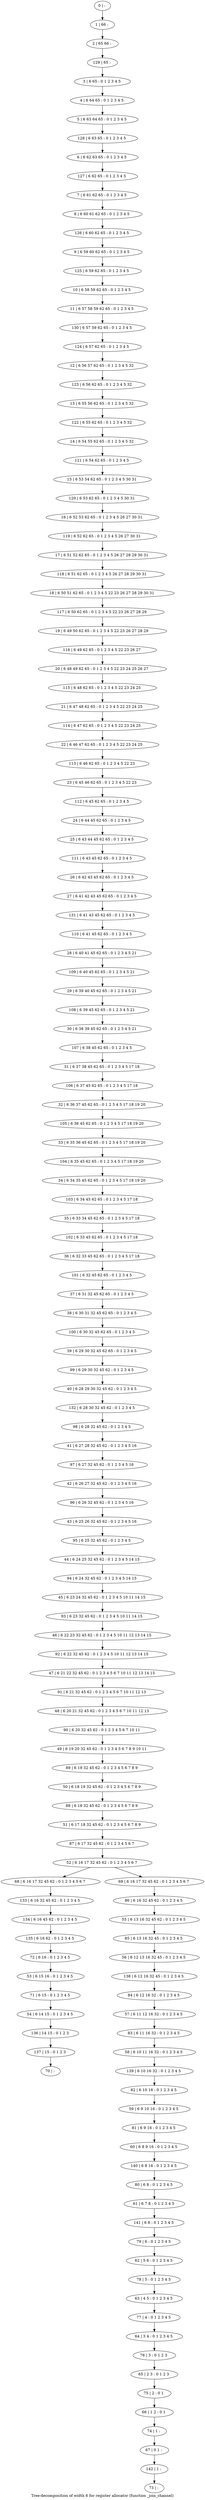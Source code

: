 digraph G {
graph [label="Tree-decomposition of width 6 for register allocator (function _join_channel)"]
0[label="0 | : "];
1[label="1 | 66 : "];
2[label="2 | 65 66 : "];
3[label="3 | 6 65 : 0 1 2 3 4 5 "];
4[label="4 | 6 64 65 : 0 1 2 3 4 5 "];
5[label="5 | 6 63 64 65 : 0 1 2 3 4 5 "];
6[label="6 | 6 62 63 65 : 0 1 2 3 4 5 "];
7[label="7 | 6 61 62 65 : 0 1 2 3 4 5 "];
8[label="8 | 6 60 61 62 65 : 0 1 2 3 4 5 "];
9[label="9 | 6 59 60 62 65 : 0 1 2 3 4 5 "];
10[label="10 | 6 58 59 62 65 : 0 1 2 3 4 5 "];
11[label="11 | 6 57 58 59 62 65 : 0 1 2 3 4 5 "];
12[label="12 | 6 56 57 62 65 : 0 1 2 3 4 5 32 "];
13[label="13 | 6 55 56 62 65 : 0 1 2 3 4 5 32 "];
14[label="14 | 6 54 55 62 65 : 0 1 2 3 4 5 32 "];
15[label="15 | 6 53 54 62 65 : 0 1 2 3 4 5 30 31 "];
16[label="16 | 6 52 53 62 65 : 0 1 2 3 4 5 26 27 30 31 "];
17[label="17 | 6 51 52 62 65 : 0 1 2 3 4 5 26 27 28 29 30 31 "];
18[label="18 | 6 50 51 62 65 : 0 1 2 3 4 5 22 23 26 27 28 29 30 31 "];
19[label="19 | 6 49 50 62 65 : 0 1 2 3 4 5 22 23 26 27 28 29 "];
20[label="20 | 6 48 49 62 65 : 0 1 2 3 4 5 22 23 24 25 26 27 "];
21[label="21 | 6 47 48 62 65 : 0 1 2 3 4 5 22 23 24 25 "];
22[label="22 | 6 46 47 62 65 : 0 1 2 3 4 5 22 23 24 25 "];
23[label="23 | 6 45 46 62 65 : 0 1 2 3 4 5 22 23 "];
24[label="24 | 6 44 45 62 65 : 0 1 2 3 4 5 "];
25[label="25 | 6 43 44 45 62 65 : 0 1 2 3 4 5 "];
26[label="26 | 6 42 43 45 62 65 : 0 1 2 3 4 5 "];
27[label="27 | 6 41 42 43 45 62 65 : 0 1 2 3 4 5 "];
28[label="28 | 6 40 41 45 62 65 : 0 1 2 3 4 5 21 "];
29[label="29 | 6 39 40 45 62 65 : 0 1 2 3 4 5 21 "];
30[label="30 | 6 38 39 45 62 65 : 0 1 2 3 4 5 21 "];
31[label="31 | 6 37 38 45 62 65 : 0 1 2 3 4 5 17 18 "];
32[label="32 | 6 36 37 45 62 65 : 0 1 2 3 4 5 17 18 19 20 "];
33[label="33 | 6 35 36 45 62 65 : 0 1 2 3 4 5 17 18 19 20 "];
34[label="34 | 6 34 35 45 62 65 : 0 1 2 3 4 5 17 18 19 20 "];
35[label="35 | 6 33 34 45 62 65 : 0 1 2 3 4 5 17 18 "];
36[label="36 | 6 32 33 45 62 65 : 0 1 2 3 4 5 17 18 "];
37[label="37 | 6 31 32 45 62 65 : 0 1 2 3 4 5 "];
38[label="38 | 6 30 31 32 45 62 65 : 0 1 2 3 4 5 "];
39[label="39 | 6 29 30 32 45 62 65 : 0 1 2 3 4 5 "];
40[label="40 | 6 28 29 30 32 45 62 : 0 1 2 3 4 5 "];
41[label="41 | 6 27 28 32 45 62 : 0 1 2 3 4 5 16 "];
42[label="42 | 6 26 27 32 45 62 : 0 1 2 3 4 5 16 "];
43[label="43 | 6 25 26 32 45 62 : 0 1 2 3 4 5 16 "];
44[label="44 | 6 24 25 32 45 62 : 0 1 2 3 4 5 14 15 "];
45[label="45 | 6 23 24 32 45 62 : 0 1 2 3 4 5 10 11 14 15 "];
46[label="46 | 6 22 23 32 45 62 : 0 1 2 3 4 5 10 11 12 13 14 15 "];
47[label="47 | 6 21 22 32 45 62 : 0 1 2 3 4 5 6 7 10 11 12 13 14 15 "];
48[label="48 | 6 20 21 32 45 62 : 0 1 2 3 4 5 6 7 10 11 12 13 "];
49[label="49 | 6 19 20 32 45 62 : 0 1 2 3 4 5 6 7 8 9 10 11 "];
50[label="50 | 6 18 19 32 45 62 : 0 1 2 3 4 5 6 7 8 9 "];
51[label="51 | 6 17 18 32 45 62 : 0 1 2 3 4 5 6 7 8 9 "];
52[label="52 | 6 16 17 32 45 62 : 0 1 2 3 4 5 6 7 "];
53[label="53 | 6 15 16 : 0 1 2 3 4 5 "];
54[label="54 | 6 14 15 : 0 1 2 3 4 5 "];
55[label="55 | 6 13 16 32 45 62 : 0 1 2 3 4 5 "];
56[label="56 | 6 12 13 16 32 45 : 0 1 2 3 4 5 "];
57[label="57 | 6 11 12 16 32 : 0 1 2 3 4 5 "];
58[label="58 | 6 10 11 16 32 : 0 1 2 3 4 5 "];
59[label="59 | 6 9 10 16 : 0 1 2 3 4 5 "];
60[label="60 | 6 8 9 16 : 0 1 2 3 4 5 "];
61[label="61 | 6 7 8 : 0 1 2 3 4 5 "];
62[label="62 | 5 6 : 0 1 2 3 4 5 "];
63[label="63 | 4 5 : 0 1 2 3 4 5 "];
64[label="64 | 3 4 : 0 1 2 3 4 5 "];
65[label="65 | 2 3 : 0 1 2 3 "];
66[label="66 | 1 2 : 0 1 "];
67[label="67 | 0 1 : "];
68[label="68 | 6 16 17 32 45 62 : 0 1 2 3 4 5 6 7 "];
69[label="69 | 6 16 17 32 45 62 : 0 1 2 3 4 5 6 7 "];
70[label="70 | : "];
71[label="71 | 6 15 : 0 1 2 3 4 5 "];
72[label="72 | 6 16 : 0 1 2 3 4 5 "];
73[label="73 | : "];
74[label="74 | 1 : "];
75[label="75 | 2 : 0 1 "];
76[label="76 | 3 : 0 1 2 3 "];
77[label="77 | 4 : 0 1 2 3 4 5 "];
78[label="78 | 5 : 0 1 2 3 4 5 "];
79[label="79 | 6 : 0 1 2 3 4 5 "];
80[label="80 | 6 8 : 0 1 2 3 4 5 "];
81[label="81 | 6 9 16 : 0 1 2 3 4 5 "];
82[label="82 | 6 10 16 : 0 1 2 3 4 5 "];
83[label="83 | 6 11 16 32 : 0 1 2 3 4 5 "];
84[label="84 | 6 12 16 32 : 0 1 2 3 4 5 "];
85[label="85 | 6 13 16 32 45 : 0 1 2 3 4 5 "];
86[label="86 | 6 16 32 45 62 : 0 1 2 3 4 5 "];
87[label="87 | 6 17 32 45 62 : 0 1 2 3 4 5 6 7 "];
88[label="88 | 6 18 32 45 62 : 0 1 2 3 4 5 6 7 8 9 "];
89[label="89 | 6 19 32 45 62 : 0 1 2 3 4 5 6 7 8 9 "];
90[label="90 | 6 20 32 45 62 : 0 1 2 3 4 5 6 7 10 11 "];
91[label="91 | 6 21 32 45 62 : 0 1 2 3 4 5 6 7 10 11 12 13 "];
92[label="92 | 6 22 32 45 62 : 0 1 2 3 4 5 10 11 12 13 14 15 "];
93[label="93 | 6 23 32 45 62 : 0 1 2 3 4 5 10 11 14 15 "];
94[label="94 | 6 24 32 45 62 : 0 1 2 3 4 5 14 15 "];
95[label="95 | 6 25 32 45 62 : 0 1 2 3 4 5 "];
96[label="96 | 6 26 32 45 62 : 0 1 2 3 4 5 16 "];
97[label="97 | 6 27 32 45 62 : 0 1 2 3 4 5 16 "];
98[label="98 | 6 28 32 45 62 : 0 1 2 3 4 5 "];
99[label="99 | 6 29 30 32 45 62 : 0 1 2 3 4 5 "];
100[label="100 | 6 30 32 45 62 65 : 0 1 2 3 4 5 "];
101[label="101 | 6 32 45 62 65 : 0 1 2 3 4 5 "];
102[label="102 | 6 33 45 62 65 : 0 1 2 3 4 5 17 18 "];
103[label="103 | 6 34 45 62 65 : 0 1 2 3 4 5 17 18 "];
104[label="104 | 6 35 45 62 65 : 0 1 2 3 4 5 17 18 19 20 "];
105[label="105 | 6 36 45 62 65 : 0 1 2 3 4 5 17 18 19 20 "];
106[label="106 | 6 37 45 62 65 : 0 1 2 3 4 5 17 18 "];
107[label="107 | 6 38 45 62 65 : 0 1 2 3 4 5 "];
108[label="108 | 6 39 45 62 65 : 0 1 2 3 4 5 21 "];
109[label="109 | 6 40 45 62 65 : 0 1 2 3 4 5 21 "];
110[label="110 | 6 41 45 62 65 : 0 1 2 3 4 5 "];
111[label="111 | 6 43 45 62 65 : 0 1 2 3 4 5 "];
112[label="112 | 6 45 62 65 : 0 1 2 3 4 5 "];
113[label="113 | 6 46 62 65 : 0 1 2 3 4 5 22 23 "];
114[label="114 | 6 47 62 65 : 0 1 2 3 4 5 22 23 24 25 "];
115[label="115 | 6 48 62 65 : 0 1 2 3 4 5 22 23 24 25 "];
116[label="116 | 6 49 62 65 : 0 1 2 3 4 5 22 23 26 27 "];
117[label="117 | 6 50 62 65 : 0 1 2 3 4 5 22 23 26 27 28 29 "];
118[label="118 | 6 51 62 65 : 0 1 2 3 4 5 26 27 28 29 30 31 "];
119[label="119 | 6 52 62 65 : 0 1 2 3 4 5 26 27 30 31 "];
120[label="120 | 6 53 62 65 : 0 1 2 3 4 5 30 31 "];
121[label="121 | 6 54 62 65 : 0 1 2 3 4 5 "];
122[label="122 | 6 55 62 65 : 0 1 2 3 4 5 32 "];
123[label="123 | 6 56 62 65 : 0 1 2 3 4 5 32 "];
124[label="124 | 6 57 62 65 : 0 1 2 3 4 5 "];
125[label="125 | 6 59 62 65 : 0 1 2 3 4 5 "];
126[label="126 | 6 60 62 65 : 0 1 2 3 4 5 "];
127[label="127 | 6 62 65 : 0 1 2 3 4 5 "];
128[label="128 | 6 63 65 : 0 1 2 3 4 5 "];
129[label="129 | 65 : "];
130[label="130 | 6 57 59 62 65 : 0 1 2 3 4 5 "];
131[label="131 | 6 41 43 45 62 65 : 0 1 2 3 4 5 "];
132[label="132 | 6 28 30 32 45 62 : 0 1 2 3 4 5 "];
133[label="133 | 6 16 32 45 62 : 0 1 2 3 4 5 "];
134[label="134 | 6 16 45 62 : 0 1 2 3 4 5 "];
135[label="135 | 6 16 62 : 0 1 2 3 4 5 "];
136[label="136 | 14 15 : 0 1 2 3 "];
137[label="137 | 15 : 0 1 2 3 "];
138[label="138 | 6 12 16 32 45 : 0 1 2 3 4 5 "];
139[label="139 | 6 10 16 32 : 0 1 2 3 4 5 "];
140[label="140 | 6 8 16 : 0 1 2 3 4 5 "];
141[label="141 | 6 8 : 0 1 2 3 4 5 "];
142[label="142 | 1 : "];
0->1 ;
1->2 ;
3->4 ;
4->5 ;
7->8 ;
10->11 ;
24->25 ;
26->27 ;
37->38 ;
52->68 ;
52->69 ;
71->54 ;
53->71 ;
72->53 ;
74->67 ;
66->74 ;
75->66 ;
65->75 ;
76->65 ;
64->76 ;
77->64 ;
63->77 ;
78->63 ;
62->78 ;
79->62 ;
80->61 ;
81->60 ;
59->81 ;
82->59 ;
83->58 ;
57->83 ;
84->57 ;
85->56 ;
55->85 ;
86->55 ;
69->86 ;
87->52 ;
51->87 ;
88->51 ;
50->88 ;
89->50 ;
49->89 ;
90->49 ;
48->90 ;
91->48 ;
47->91 ;
92->47 ;
46->92 ;
93->46 ;
45->93 ;
94->45 ;
44->94 ;
95->44 ;
43->95 ;
96->43 ;
42->96 ;
97->42 ;
41->97 ;
98->41 ;
99->40 ;
39->99 ;
100->39 ;
38->100 ;
101->37 ;
36->101 ;
102->36 ;
35->102 ;
103->35 ;
34->103 ;
104->34 ;
33->104 ;
105->33 ;
32->105 ;
106->32 ;
31->106 ;
107->31 ;
30->107 ;
108->30 ;
29->108 ;
109->29 ;
28->109 ;
110->28 ;
111->26 ;
25->111 ;
112->24 ;
23->112 ;
113->23 ;
22->113 ;
114->22 ;
21->114 ;
115->21 ;
20->115 ;
116->20 ;
19->116 ;
117->19 ;
18->117 ;
118->18 ;
17->118 ;
119->17 ;
16->119 ;
120->16 ;
15->120 ;
121->15 ;
14->121 ;
122->14 ;
13->122 ;
123->13 ;
12->123 ;
124->12 ;
125->10 ;
9->125 ;
126->9 ;
8->126 ;
127->7 ;
6->127 ;
128->6 ;
5->128 ;
129->3 ;
2->129 ;
130->124 ;
11->130 ;
131->110 ;
27->131 ;
132->98 ;
40->132 ;
68->133 ;
133->134 ;
135->72 ;
134->135 ;
54->136 ;
137->70 ;
136->137 ;
138->84 ;
56->138 ;
139->82 ;
58->139 ;
140->80 ;
60->140 ;
141->79 ;
61->141 ;
142->73 ;
67->142 ;
}
